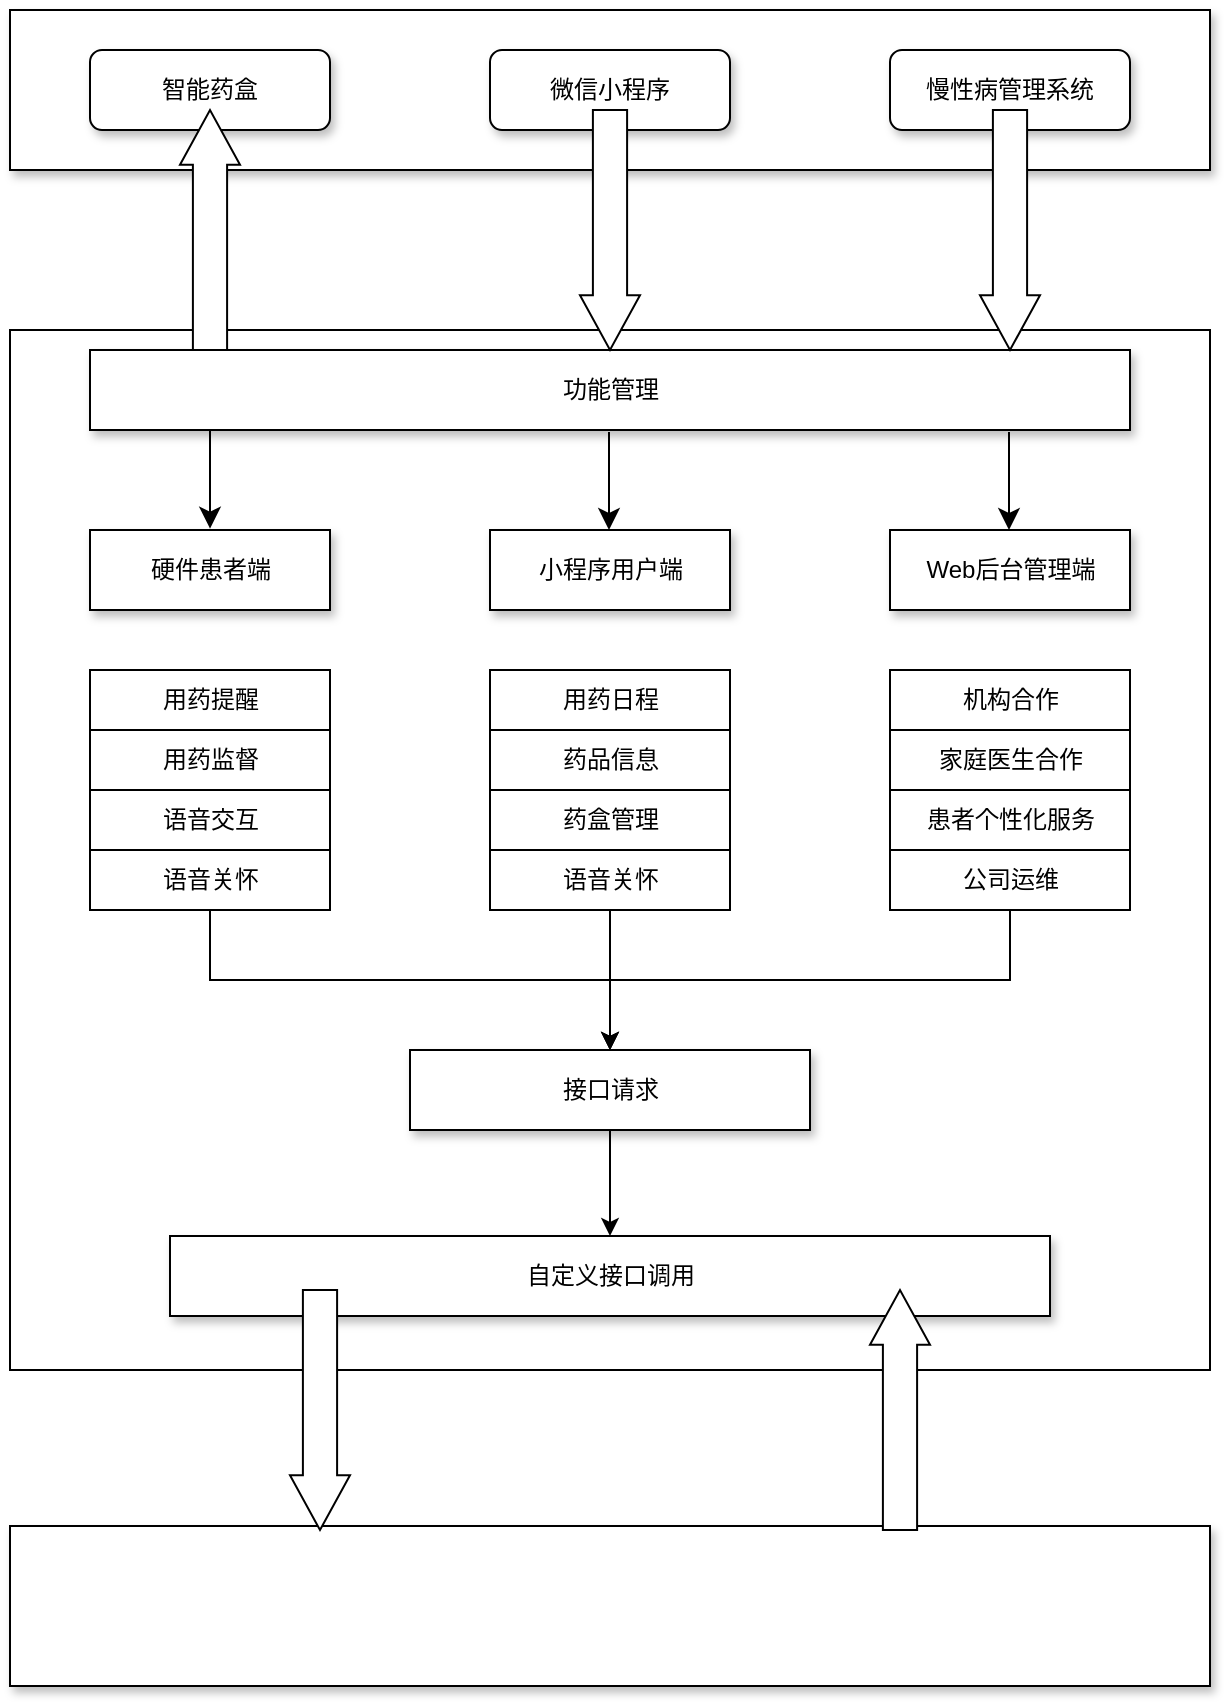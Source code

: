 <mxfile version="22.1.11" type="github">
  <diagram name="第 1 页" id="oifoqSgytJH1d8RTotBy">
    <mxGraphModel dx="794" dy="424" grid="1" gridSize="10" guides="1" tooltips="1" connect="1" arrows="1" fold="1" page="1" pageScale="1" pageWidth="1920" pageHeight="1200" math="0" shadow="0">
      <root>
        <mxCell id="0" />
        <mxCell id="1" parent="0" />
        <mxCell id="kRe4AcJ-rxd0l4WnUEL7-1" value="" style="verticalLabelPosition=bottom;verticalAlign=top;html=1;shape=mxgraph.basic.rect;fillColor2=none;strokeWidth=1;size=20;indent=5;shadow=1;" vertex="1" parent="1">
          <mxGeometry x="120" y="80" width="600" height="80" as="geometry" />
        </mxCell>
        <mxCell id="kRe4AcJ-rxd0l4WnUEL7-4" value="&lt;font style=&quot;vertical-align: inherit;&quot;&gt;&lt;font style=&quot;vertical-align: inherit;&quot;&gt;智能药盒&lt;/font&gt;&lt;/font&gt;" style="rounded=1;whiteSpace=wrap;html=1;gradientColor=none;glass=0;shadow=1;" vertex="1" parent="1">
          <mxGeometry x="160" y="100" width="120" height="40" as="geometry" />
        </mxCell>
        <mxCell id="kRe4AcJ-rxd0l4WnUEL7-6" value="&lt;font style=&quot;vertical-align: inherit;&quot;&gt;&lt;font style=&quot;vertical-align: inherit;&quot;&gt;微信小程序&lt;/font&gt;&lt;/font&gt;" style="rounded=1;whiteSpace=wrap;html=1;gradientColor=none;glass=0;shadow=1;" vertex="1" parent="1">
          <mxGeometry x="360" y="100" width="120" height="40" as="geometry" />
        </mxCell>
        <mxCell id="kRe4AcJ-rxd0l4WnUEL7-7" value="&lt;font style=&quot;vertical-align: inherit;&quot;&gt;&lt;font style=&quot;vertical-align: inherit;&quot;&gt;慢性病管理系统&lt;/font&gt;&lt;/font&gt;" style="rounded=1;whiteSpace=wrap;html=1;gradientColor=none;glass=0;shadow=1;" vertex="1" parent="1">
          <mxGeometry x="560" y="100" width="120" height="40" as="geometry" />
        </mxCell>
        <mxCell id="kRe4AcJ-rxd0l4WnUEL7-8" value="" style="verticalLabelPosition=bottom;verticalAlign=top;html=1;shape=mxgraph.basic.rect;fillColor2=none;strokeWidth=1;size=20;indent=5;" vertex="1" parent="1">
          <mxGeometry x="120" y="240" width="600" height="520" as="geometry" />
        </mxCell>
        <mxCell id="kRe4AcJ-rxd0l4WnUEL7-9" value="&lt;font style=&quot;vertical-align: inherit;&quot;&gt;&lt;font style=&quot;vertical-align: inherit;&quot;&gt;功能管理&lt;/font&gt;&lt;/font&gt;" style="verticalLabelPosition=middle;verticalAlign=middle;html=1;shape=mxgraph.basic.rect;fillColor2=none;strokeWidth=1;size=20;indent=5;labelPosition=center;align=center;shadow=1;fillStyle=auto;" vertex="1" parent="1">
          <mxGeometry x="160" y="250" width="520" height="40" as="geometry" />
        </mxCell>
        <mxCell id="kRe4AcJ-rxd0l4WnUEL7-10" value="" style="html=1;shadow=0;dashed=0;align=center;verticalAlign=middle;shape=mxgraph.arrows2.arrow;dy=0.43;dx=27.33;direction=south;notch=0;" vertex="1" parent="1">
          <mxGeometry x="605" y="130" width="30" height="120" as="geometry" />
        </mxCell>
        <mxCell id="kRe4AcJ-rxd0l4WnUEL7-11" value="" style="html=1;shadow=0;dashed=0;align=center;verticalAlign=middle;shape=mxgraph.arrows2.arrow;dy=0.43;dx=27.33;direction=south;notch=0;" vertex="1" parent="1">
          <mxGeometry x="405" y="130" width="30" height="120" as="geometry" />
        </mxCell>
        <mxCell id="kRe4AcJ-rxd0l4WnUEL7-12" value="" style="html=1;shadow=0;dashed=0;align=center;verticalAlign=middle;shape=mxgraph.arrows2.arrow;dy=0.43;dx=27.33;direction=south;notch=0;rotation=-180;" vertex="1" parent="1">
          <mxGeometry x="205" y="130" width="30" height="120" as="geometry" />
        </mxCell>
        <mxCell id="kRe4AcJ-rxd0l4WnUEL7-45" style="edgeStyle=orthogonalEdgeStyle;rounded=0;orthogonalLoop=1;jettySize=auto;html=1;" edge="1" parent="1" source="kRe4AcJ-rxd0l4WnUEL7-14" target="kRe4AcJ-rxd0l4WnUEL7-15">
          <mxGeometry relative="1" as="geometry" />
        </mxCell>
        <mxCell id="kRe4AcJ-rxd0l4WnUEL7-14" value="接口请求" style="verticalLabelPosition=middle;verticalAlign=middle;html=1;shape=mxgraph.basic.rect;fillColor2=none;strokeWidth=1;size=20;indent=5;labelPosition=center;align=center;shadow=1;" vertex="1" parent="1">
          <mxGeometry x="320" y="600" width="200" height="40" as="geometry" />
        </mxCell>
        <mxCell id="kRe4AcJ-rxd0l4WnUEL7-15" value="自定义接口调用" style="verticalLabelPosition=middle;verticalAlign=middle;html=1;shape=mxgraph.basic.rect;fillColor2=none;strokeWidth=1;size=20;indent=5;labelPosition=center;align=center;shadow=1;" vertex="1" parent="1">
          <mxGeometry x="200" y="693" width="440" height="40" as="geometry" />
        </mxCell>
        <mxCell id="kRe4AcJ-rxd0l4WnUEL7-16" value="硬件患者端" style="verticalLabelPosition=middle;verticalAlign=middle;html=1;shape=mxgraph.basic.rect;fillColor2=none;strokeWidth=1;size=20;indent=5;labelPosition=center;align=center;fillStyle=auto;shadow=1;" vertex="1" parent="1">
          <mxGeometry x="160" y="340" width="120" height="40" as="geometry" />
        </mxCell>
        <mxCell id="kRe4AcJ-rxd0l4WnUEL7-17" value="小程序用户端" style="verticalLabelPosition=middle;verticalAlign=middle;html=1;shape=mxgraph.basic.rect;fillColor2=none;strokeWidth=1;size=20;indent=5;labelPosition=center;align=center;fillStyle=auto;shadow=1;" vertex="1" parent="1">
          <mxGeometry x="360" y="340" width="120" height="40" as="geometry" />
        </mxCell>
        <mxCell id="kRe4AcJ-rxd0l4WnUEL7-18" value="Web后台管理端" style="verticalLabelPosition=middle;verticalAlign=middle;html=1;shape=mxgraph.basic.rect;fillColor2=none;strokeWidth=1;size=20;indent=5;labelPosition=center;align=center;fillStyle=auto;shadow=1;" vertex="1" parent="1">
          <mxGeometry x="560" y="340" width="120" height="40" as="geometry" />
        </mxCell>
        <mxCell id="kRe4AcJ-rxd0l4WnUEL7-21" value="用药提醒" style="verticalLabelPosition=middle;verticalAlign=middle;html=1;shape=mxgraph.basic.rect;fillColor2=none;strokeWidth=1;size=20;indent=5;labelPosition=center;align=center;" vertex="1" parent="1">
          <mxGeometry x="160" y="410" width="120" height="30" as="geometry" />
        </mxCell>
        <mxCell id="kRe4AcJ-rxd0l4WnUEL7-22" value="用药监督" style="verticalLabelPosition=middle;verticalAlign=middle;html=1;shape=mxgraph.basic.rect;fillColor2=none;strokeWidth=1;size=20;indent=5;labelPosition=center;align=center;" vertex="1" parent="1">
          <mxGeometry x="160" y="440" width="120" height="30" as="geometry" />
        </mxCell>
        <mxCell id="kRe4AcJ-rxd0l4WnUEL7-38" style="edgeStyle=elbowEdgeStyle;rounded=0;orthogonalLoop=1;jettySize=auto;html=1;elbow=vertical;" edge="1" parent="1" source="kRe4AcJ-rxd0l4WnUEL7-23" target="kRe4AcJ-rxd0l4WnUEL7-14">
          <mxGeometry relative="1" as="geometry" />
        </mxCell>
        <mxCell id="kRe4AcJ-rxd0l4WnUEL7-23" value="语音关怀" style="verticalLabelPosition=middle;verticalAlign=middle;html=1;shape=mxgraph.basic.rect;fillColor2=none;strokeWidth=1;size=20;indent=5;labelPosition=center;align=center;" vertex="1" parent="1">
          <mxGeometry x="160" y="500" width="120" height="30" as="geometry" />
        </mxCell>
        <mxCell id="kRe4AcJ-rxd0l4WnUEL7-24" value="语音交互" style="verticalLabelPosition=middle;verticalAlign=middle;html=1;shape=mxgraph.basic.rect;fillColor2=none;strokeWidth=1;size=20;indent=5;labelPosition=center;align=center;" vertex="1" parent="1">
          <mxGeometry x="160" y="470" width="120" height="30" as="geometry" />
        </mxCell>
        <mxCell id="kRe4AcJ-rxd0l4WnUEL7-25" value="用药日程" style="verticalLabelPosition=middle;verticalAlign=middle;html=1;shape=mxgraph.basic.rect;fillColor2=none;strokeWidth=1;size=20;indent=5;labelPosition=center;align=center;" vertex="1" parent="1">
          <mxGeometry x="360" y="410" width="120" height="30" as="geometry" />
        </mxCell>
        <mxCell id="kRe4AcJ-rxd0l4WnUEL7-26" value="药品信息" style="verticalLabelPosition=middle;verticalAlign=middle;html=1;shape=mxgraph.basic.rect;fillColor2=none;strokeWidth=1;size=20;indent=5;labelPosition=center;align=center;" vertex="1" parent="1">
          <mxGeometry x="360" y="440" width="120" height="30" as="geometry" />
        </mxCell>
        <mxCell id="kRe4AcJ-rxd0l4WnUEL7-27" value="药盒管理" style="verticalLabelPosition=middle;verticalAlign=middle;html=1;shape=mxgraph.basic.rect;fillColor2=none;strokeWidth=1;size=20;indent=5;labelPosition=center;align=center;" vertex="1" parent="1">
          <mxGeometry x="360" y="470" width="120" height="30" as="geometry" />
        </mxCell>
        <mxCell id="kRe4AcJ-rxd0l4WnUEL7-39" style="edgeStyle=orthogonalEdgeStyle;rounded=0;orthogonalLoop=1;jettySize=auto;html=1;" edge="1" parent="1" source="kRe4AcJ-rxd0l4WnUEL7-29" target="kRe4AcJ-rxd0l4WnUEL7-14">
          <mxGeometry relative="1" as="geometry" />
        </mxCell>
        <mxCell id="kRe4AcJ-rxd0l4WnUEL7-29" value="语音关怀" style="verticalLabelPosition=middle;verticalAlign=middle;html=1;shape=mxgraph.basic.rect;fillColor2=none;strokeWidth=1;size=20;indent=5;labelPosition=center;align=center;" vertex="1" parent="1">
          <mxGeometry x="360" y="500" width="120" height="30" as="geometry" />
        </mxCell>
        <mxCell id="kRe4AcJ-rxd0l4WnUEL7-30" value="机构合作" style="verticalLabelPosition=middle;verticalAlign=middle;html=1;shape=mxgraph.basic.rect;fillColor2=none;strokeWidth=1;size=20;indent=5;labelPosition=center;align=center;" vertex="1" parent="1">
          <mxGeometry x="560" y="410" width="120" height="30" as="geometry" />
        </mxCell>
        <mxCell id="kRe4AcJ-rxd0l4WnUEL7-31" value="家庭医生合作" style="verticalLabelPosition=middle;verticalAlign=middle;html=1;shape=mxgraph.basic.rect;fillColor2=none;strokeWidth=1;size=20;indent=5;labelPosition=center;align=center;" vertex="1" parent="1">
          <mxGeometry x="560" y="440" width="120" height="30" as="geometry" />
        </mxCell>
        <mxCell id="kRe4AcJ-rxd0l4WnUEL7-32" value="患者个性化服务" style="verticalLabelPosition=middle;verticalAlign=middle;html=1;shape=mxgraph.basic.rect;fillColor2=none;strokeWidth=1;size=20;indent=5;labelPosition=center;align=center;" vertex="1" parent="1">
          <mxGeometry x="560" y="470" width="120" height="30" as="geometry" />
        </mxCell>
        <mxCell id="kRe4AcJ-rxd0l4WnUEL7-33" value="公司运维" style="verticalLabelPosition=middle;verticalAlign=middle;html=1;shape=mxgraph.basic.rect;fillColor2=none;strokeWidth=1;size=20;indent=5;labelPosition=center;align=center;" vertex="1" parent="1">
          <mxGeometry x="560" y="500" width="120" height="30" as="geometry" />
        </mxCell>
        <mxCell id="kRe4AcJ-rxd0l4WnUEL7-34" value="" style="endArrow=classic;html=1;rounded=0;endSize=8;startSize=8;entryX=0.5;entryY=-0.017;entryDx=0;entryDy=0;entryPerimeter=0;" edge="1" parent="1" target="kRe4AcJ-rxd0l4WnUEL7-16">
          <mxGeometry width="50" height="50" relative="1" as="geometry">
            <mxPoint x="220" y="290" as="sourcePoint" />
            <mxPoint x="222.64" y="341" as="targetPoint" />
          </mxGeometry>
        </mxCell>
        <mxCell id="kRe4AcJ-rxd0l4WnUEL7-36" value="" style="endArrow=classic;html=1;rounded=0;endSize=8;startSize=8;entryX=0.5;entryY=-0.017;entryDx=0;entryDy=0;entryPerimeter=0;" edge="1" parent="1">
          <mxGeometry width="50" height="50" relative="1" as="geometry">
            <mxPoint x="419.5" y="291" as="sourcePoint" />
            <mxPoint x="419.5" y="340" as="targetPoint" />
          </mxGeometry>
        </mxCell>
        <mxCell id="kRe4AcJ-rxd0l4WnUEL7-37" value="" style="endArrow=classic;html=1;rounded=0;endSize=8;startSize=8;entryX=0.5;entryY=-0.017;entryDx=0;entryDy=0;entryPerimeter=0;" edge="1" parent="1">
          <mxGeometry width="50" height="50" relative="1" as="geometry">
            <mxPoint x="619.5" y="291" as="sourcePoint" />
            <mxPoint x="619.5" y="340" as="targetPoint" />
          </mxGeometry>
        </mxCell>
        <mxCell id="kRe4AcJ-rxd0l4WnUEL7-49" value="" style="verticalLabelPosition=bottom;verticalAlign=top;html=1;shape=mxgraph.basic.rect;fillColor2=none;strokeWidth=1;size=20;indent=5;shadow=1;" vertex="1" parent="1">
          <mxGeometry x="120" y="838" width="600" height="80" as="geometry" />
        </mxCell>
        <mxCell id="kRe4AcJ-rxd0l4WnUEL7-44" style="edgeStyle=elbowEdgeStyle;rounded=0;orthogonalLoop=1;jettySize=auto;html=1;elbow=vertical;" edge="1" parent="1" target="kRe4AcJ-rxd0l4WnUEL7-14">
          <mxGeometry relative="1" as="geometry">
            <mxPoint x="620" y="530" as="sourcePoint" />
            <mxPoint x="820" y="600" as="targetPoint" />
          </mxGeometry>
        </mxCell>
        <mxCell id="kRe4AcJ-rxd0l4WnUEL7-47" value="" style="html=1;shadow=0;dashed=0;align=center;verticalAlign=middle;shape=mxgraph.arrows2.arrow;dy=0.43;dx=27.33;direction=south;notch=0;" vertex="1" parent="1">
          <mxGeometry x="260" y="720" width="30" height="120" as="geometry" />
        </mxCell>
        <mxCell id="kRe4AcJ-rxd0l4WnUEL7-48" value="" style="html=1;shadow=0;dashed=0;align=center;verticalAlign=middle;shape=mxgraph.arrows2.arrow;dy=0.43;dx=27.33;direction=south;notch=0;rotation=-180;" vertex="1" parent="1">
          <mxGeometry x="550" y="720" width="30" height="120" as="geometry" />
        </mxCell>
      </root>
    </mxGraphModel>
  </diagram>
</mxfile>
